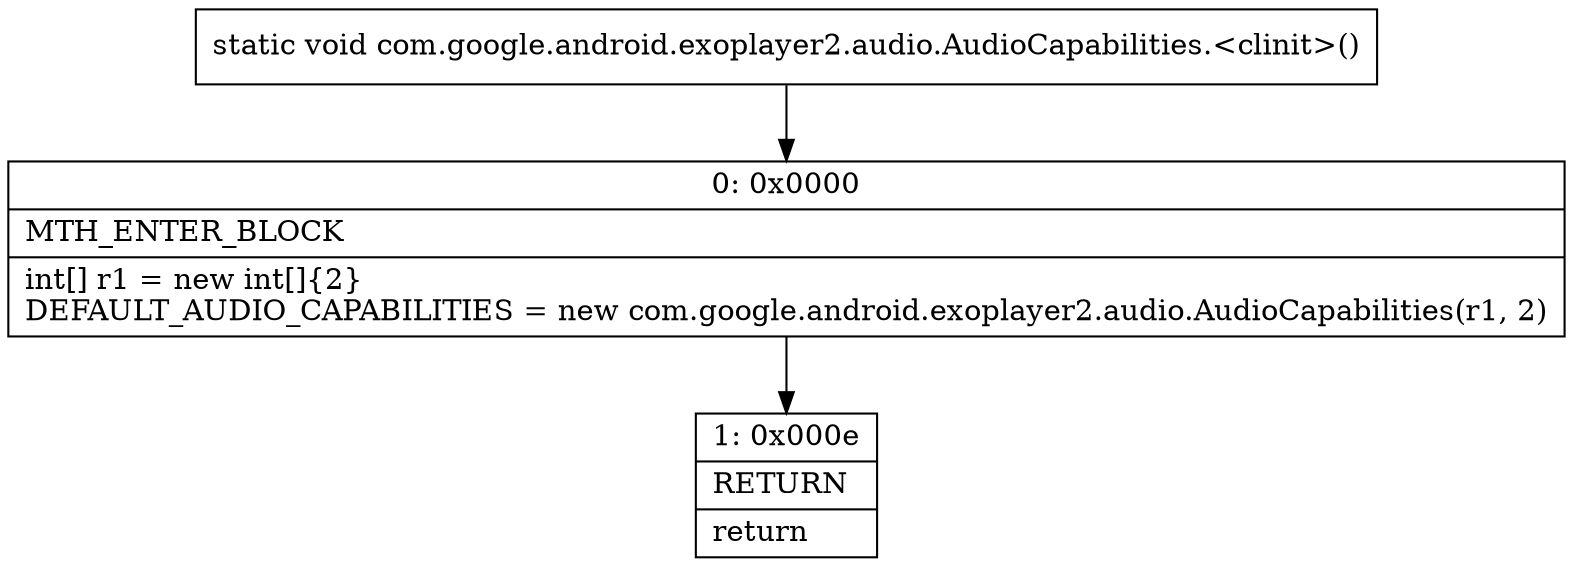 digraph "CFG forcom.google.android.exoplayer2.audio.AudioCapabilities.\<clinit\>()V" {
Node_0 [shape=record,label="{0\:\ 0x0000|MTH_ENTER_BLOCK\l|int[] r1 = new int[]\{2\}\lDEFAULT_AUDIO_CAPABILITIES = new com.google.android.exoplayer2.audio.AudioCapabilities(r1, 2)\l}"];
Node_1 [shape=record,label="{1\:\ 0x000e|RETURN\l|return\l}"];
MethodNode[shape=record,label="{static void com.google.android.exoplayer2.audio.AudioCapabilities.\<clinit\>() }"];
MethodNode -> Node_0;
Node_0 -> Node_1;
}

